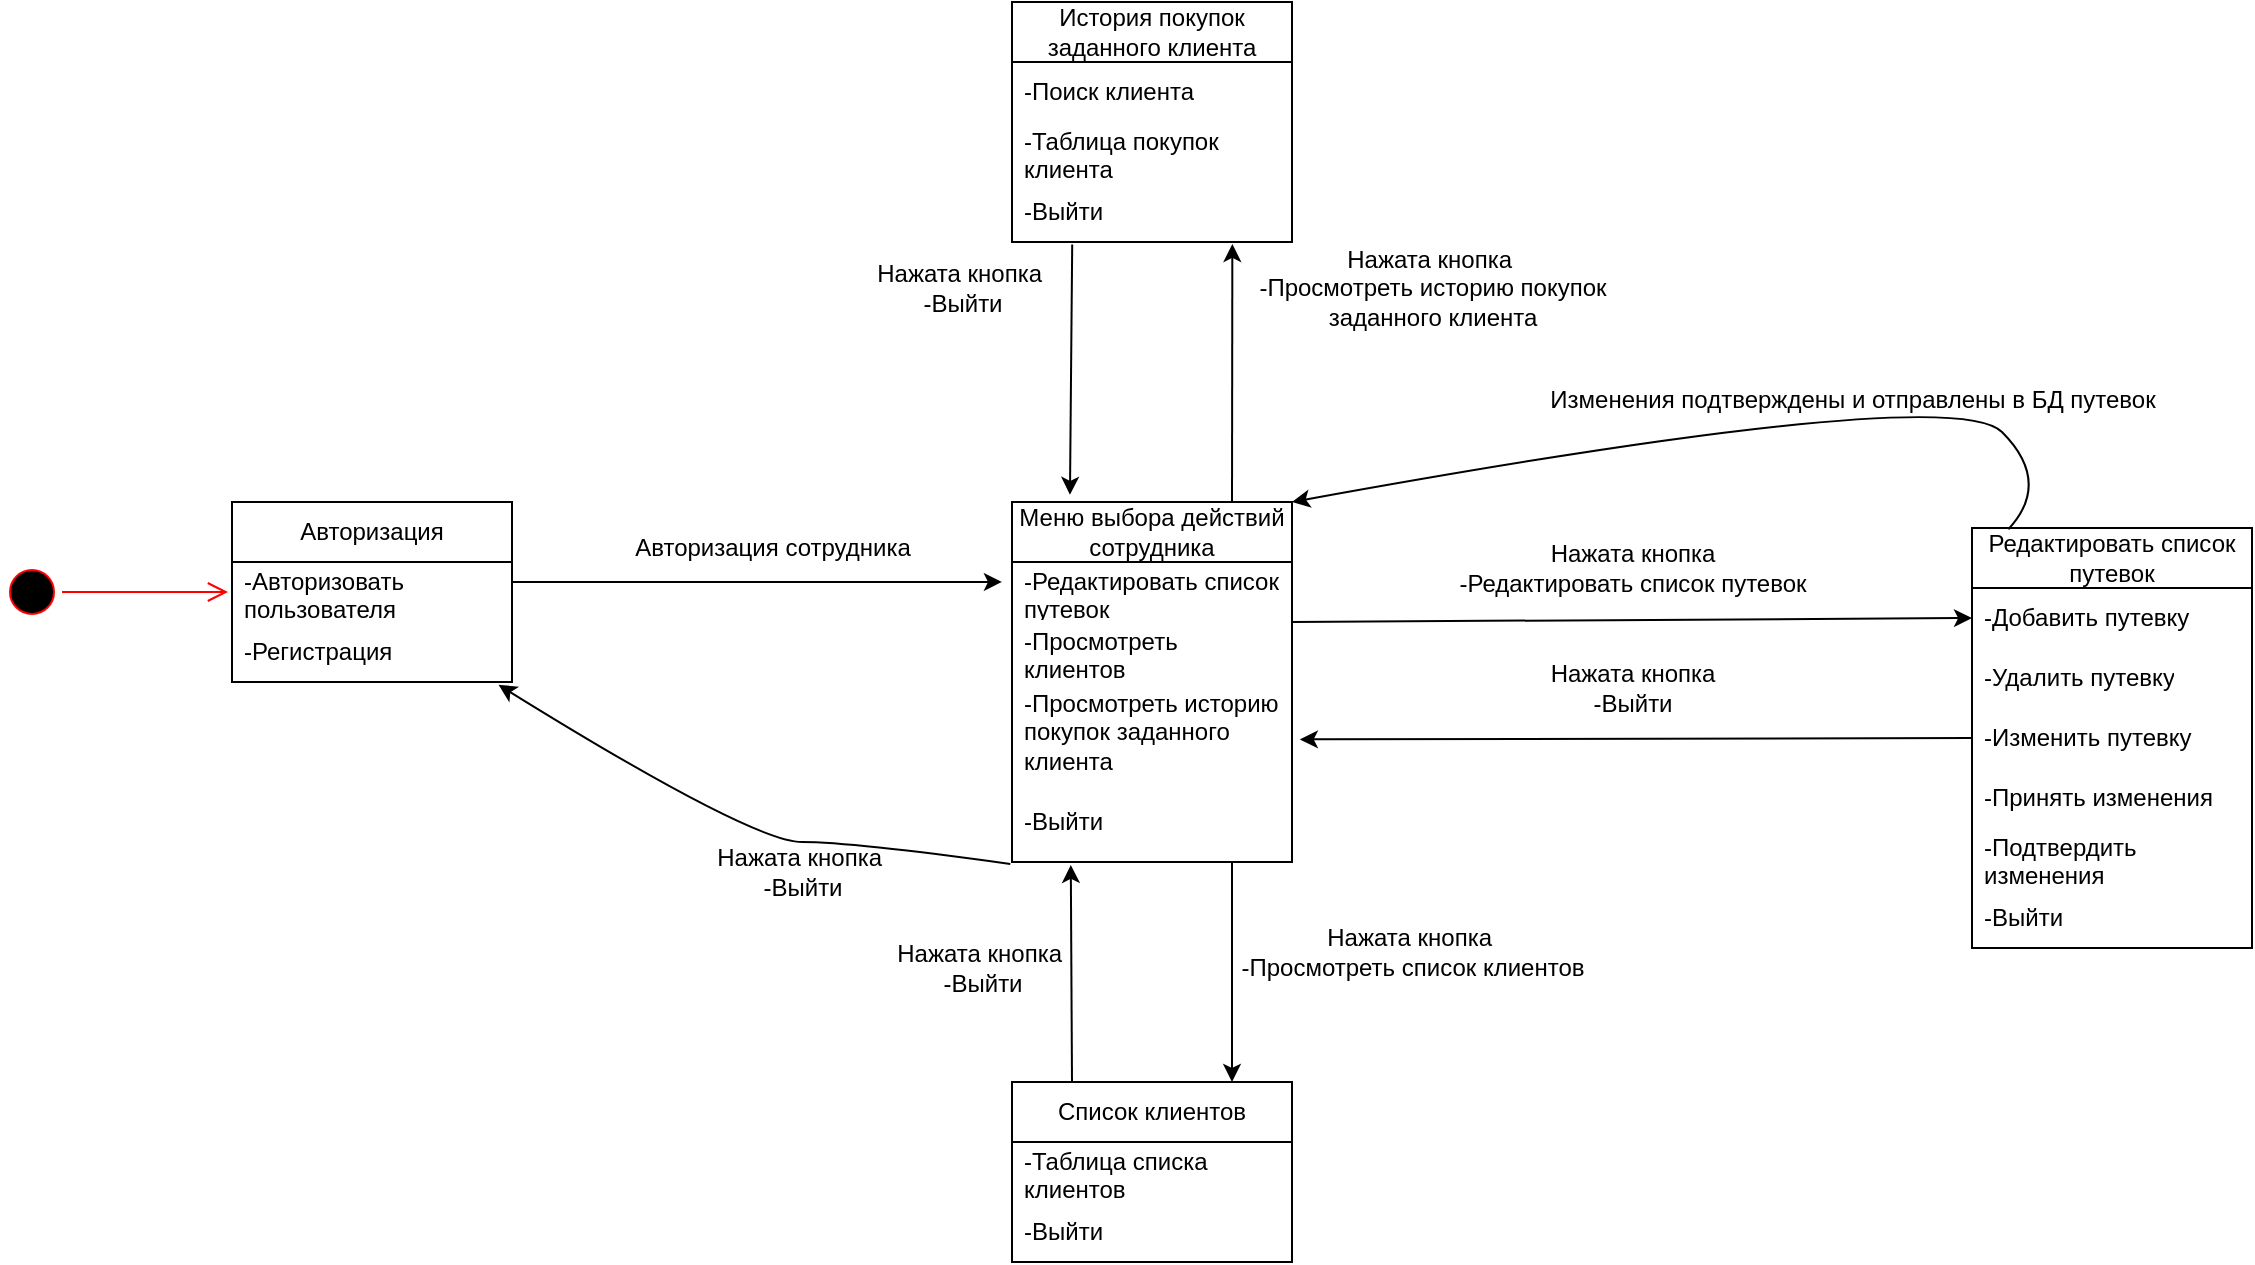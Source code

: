 <mxfile version="22.1.7" type="github">
  <diagram name="Страница — 1" id="CdA517lCgwH01hD9kOPD">
    <mxGraphModel dx="1661" dy="663" grid="1" gridSize="10" guides="1" tooltips="1" connect="1" arrows="1" fold="1" page="1" pageScale="1" pageWidth="1169" pageHeight="827" math="0" shadow="0">
      <root>
        <mxCell id="0" />
        <mxCell id="1" parent="0" />
        <mxCell id="J9RWOJ7TWWffCbHVTTw_-1" value="" style="ellipse;html=1;shape=startState;fillColor=#000000;strokeColor=#ff0000;" vertex="1" parent="1">
          <mxGeometry x="25" y="510" width="30" height="30" as="geometry" />
        </mxCell>
        <mxCell id="J9RWOJ7TWWffCbHVTTw_-2" value="" style="edgeStyle=orthogonalEdgeStyle;html=1;verticalAlign=bottom;endArrow=open;endSize=8;strokeColor=#ff0000;rounded=0;entryX=-0.011;entryY=0.491;entryDx=0;entryDy=0;entryPerimeter=0;" edge="1" parent="1" source="J9RWOJ7TWWffCbHVTTw_-1">
          <mxGeometry relative="1" as="geometry">
            <mxPoint x="138" y="525" as="targetPoint" />
          </mxGeometry>
        </mxCell>
        <mxCell id="J9RWOJ7TWWffCbHVTTw_-3" value="Авторизация" style="swimlane;fontStyle=0;childLayout=stackLayout;horizontal=1;startSize=30;horizontalStack=0;resizeParent=1;resizeParentMax=0;resizeLast=0;collapsible=1;marginBottom=0;whiteSpace=wrap;html=1;" vertex="1" parent="1">
          <mxGeometry x="140" y="480" width="140" height="90" as="geometry" />
        </mxCell>
        <mxCell id="J9RWOJ7TWWffCbHVTTw_-4" value="-Авторизовать пользователя" style="text;strokeColor=none;fillColor=none;align=left;verticalAlign=middle;spacingLeft=4;spacingRight=4;overflow=hidden;points=[[0,0.5],[1,0.5]];portConstraint=eastwest;rotatable=0;whiteSpace=wrap;html=1;" vertex="1" parent="J9RWOJ7TWWffCbHVTTw_-3">
          <mxGeometry y="30" width="140" height="30" as="geometry" />
        </mxCell>
        <mxCell id="J9RWOJ7TWWffCbHVTTw_-5" value="-Регистрация" style="text;strokeColor=none;fillColor=none;align=left;verticalAlign=middle;spacingLeft=4;spacingRight=4;overflow=hidden;points=[[0,0.5],[1,0.5]];portConstraint=eastwest;rotatable=0;whiteSpace=wrap;html=1;" vertex="1" parent="J9RWOJ7TWWffCbHVTTw_-3">
          <mxGeometry y="60" width="140" height="30" as="geometry" />
        </mxCell>
        <mxCell id="J9RWOJ7TWWffCbHVTTw_-6" value="Меню выбора действий сотрудника" style="swimlane;fontStyle=0;childLayout=stackLayout;horizontal=1;startSize=30;horizontalStack=0;resizeParent=1;resizeParentMax=0;resizeLast=0;collapsible=1;marginBottom=0;whiteSpace=wrap;html=1;" vertex="1" parent="1">
          <mxGeometry x="530" y="480" width="140" height="180" as="geometry" />
        </mxCell>
        <mxCell id="J9RWOJ7TWWffCbHVTTw_-7" value="-Редактировать список путевок" style="text;strokeColor=none;fillColor=none;align=left;verticalAlign=middle;spacingLeft=4;spacingRight=4;overflow=hidden;points=[[0,0.5],[1,0.5]];portConstraint=eastwest;rotatable=0;whiteSpace=wrap;html=1;" vertex="1" parent="J9RWOJ7TWWffCbHVTTw_-6">
          <mxGeometry y="30" width="140" height="30" as="geometry" />
        </mxCell>
        <mxCell id="J9RWOJ7TWWffCbHVTTw_-13" value="-Просмотреть клиентов" style="text;strokeColor=none;fillColor=none;align=left;verticalAlign=middle;spacingLeft=4;spacingRight=4;overflow=hidden;points=[[0,0.5],[1,0.5]];portConstraint=eastwest;rotatable=0;whiteSpace=wrap;html=1;" vertex="1" parent="J9RWOJ7TWWffCbHVTTw_-6">
          <mxGeometry y="60" width="140" height="30" as="geometry" />
        </mxCell>
        <mxCell id="J9RWOJ7TWWffCbHVTTw_-14" value="-Просмотреть историю покупок заданного клиента" style="text;strokeColor=none;fillColor=none;align=left;verticalAlign=middle;spacingLeft=4;spacingRight=4;overflow=hidden;points=[[0,0.5],[1,0.5]];portConstraint=eastwest;rotatable=0;whiteSpace=wrap;html=1;" vertex="1" parent="J9RWOJ7TWWffCbHVTTw_-6">
          <mxGeometry y="90" width="140" height="50" as="geometry" />
        </mxCell>
        <mxCell id="J9RWOJ7TWWffCbHVTTw_-8" value="-Выйти" style="text;strokeColor=none;fillColor=none;align=left;verticalAlign=middle;spacingLeft=4;spacingRight=4;overflow=hidden;points=[[0,0.5],[1,0.5]];portConstraint=eastwest;rotatable=0;whiteSpace=wrap;html=1;" vertex="1" parent="J9RWOJ7TWWffCbHVTTw_-6">
          <mxGeometry y="140" width="140" height="40" as="geometry" />
        </mxCell>
        <mxCell id="J9RWOJ7TWWffCbHVTTw_-11" value="" style="endArrow=classic;html=1;rounded=0;entryX=-0.036;entryY=0.333;entryDx=0;entryDy=0;entryPerimeter=0;exitX=1;exitY=0.333;exitDx=0;exitDy=0;exitPerimeter=0;" edge="1" parent="1" source="J9RWOJ7TWWffCbHVTTw_-4" target="J9RWOJ7TWWffCbHVTTw_-7">
          <mxGeometry width="50" height="50" relative="1" as="geometry">
            <mxPoint x="310" y="540" as="sourcePoint" />
            <mxPoint x="360" y="490" as="targetPoint" />
          </mxGeometry>
        </mxCell>
        <mxCell id="J9RWOJ7TWWffCbHVTTw_-12" value="Авторизация сотрудника" style="text;html=1;align=center;verticalAlign=middle;resizable=0;points=[];autosize=1;strokeColor=none;fillColor=none;" vertex="1" parent="1">
          <mxGeometry x="330" y="488" width="160" height="30" as="geometry" />
        </mxCell>
        <mxCell id="J9RWOJ7TWWffCbHVTTw_-15" value="" style="curved=1;endArrow=classic;html=1;rounded=0;exitX=-0.006;exitY=1.024;exitDx=0;exitDy=0;exitPerimeter=0;entryX=0.952;entryY=1.047;entryDx=0;entryDy=0;entryPerimeter=0;" edge="1" parent="1" source="J9RWOJ7TWWffCbHVTTw_-8" target="J9RWOJ7TWWffCbHVTTw_-5">
          <mxGeometry width="50" height="50" relative="1" as="geometry">
            <mxPoint x="400" y="650" as="sourcePoint" />
            <mxPoint x="450" y="600" as="targetPoint" />
            <Array as="points">
              <mxPoint x="450" y="650" />
              <mxPoint x="400" y="650" />
            </Array>
          </mxGeometry>
        </mxCell>
        <mxCell id="J9RWOJ7TWWffCbHVTTw_-16" value="Нажата кнопка&amp;nbsp;&lt;br&gt;-Выйти" style="text;html=1;align=center;verticalAlign=middle;resizable=0;points=[];autosize=1;strokeColor=none;fillColor=none;" vertex="1" parent="1">
          <mxGeometry x="370" y="645" width="110" height="40" as="geometry" />
        </mxCell>
        <mxCell id="J9RWOJ7TWWffCbHVTTw_-17" value="" style="endArrow=classic;html=1;rounded=0;entryX=0;entryY=0.5;entryDx=0;entryDy=0;" edge="1" parent="1" target="J9RWOJ7TWWffCbHVTTw_-19">
          <mxGeometry width="50" height="50" relative="1" as="geometry">
            <mxPoint x="670" y="540" as="sourcePoint" />
            <mxPoint x="870" y="540" as="targetPoint" />
          </mxGeometry>
        </mxCell>
        <mxCell id="J9RWOJ7TWWffCbHVTTw_-18" value="Редактировать список путевок" style="swimlane;fontStyle=0;childLayout=stackLayout;horizontal=1;startSize=30;horizontalStack=0;resizeParent=1;resizeParentMax=0;resizeLast=0;collapsible=1;marginBottom=0;whiteSpace=wrap;html=1;" vertex="1" parent="1">
          <mxGeometry x="1010" y="493" width="140" height="210" as="geometry" />
        </mxCell>
        <mxCell id="J9RWOJ7TWWffCbHVTTw_-19" value="-Добавить путевку" style="text;strokeColor=none;fillColor=none;align=left;verticalAlign=middle;spacingLeft=4;spacingRight=4;overflow=hidden;points=[[0,0.5],[1,0.5]];portConstraint=eastwest;rotatable=0;whiteSpace=wrap;html=1;" vertex="1" parent="J9RWOJ7TWWffCbHVTTw_-18">
          <mxGeometry y="30" width="140" height="30" as="geometry" />
        </mxCell>
        <mxCell id="J9RWOJ7TWWffCbHVTTw_-20" value="-Удалить путевку" style="text;strokeColor=none;fillColor=none;align=left;verticalAlign=middle;spacingLeft=4;spacingRight=4;overflow=hidden;points=[[0,0.5],[1,0.5]];portConstraint=eastwest;rotatable=0;whiteSpace=wrap;html=1;" vertex="1" parent="J9RWOJ7TWWffCbHVTTw_-18">
          <mxGeometry y="60" width="140" height="30" as="geometry" />
        </mxCell>
        <mxCell id="J9RWOJ7TWWffCbHVTTw_-23" value="-Изменить путевку" style="text;strokeColor=none;fillColor=none;align=left;verticalAlign=middle;spacingLeft=4;spacingRight=4;overflow=hidden;points=[[0,0.5],[1,0.5]];portConstraint=eastwest;rotatable=0;whiteSpace=wrap;html=1;" vertex="1" parent="J9RWOJ7TWWffCbHVTTw_-18">
          <mxGeometry y="90" width="140" height="30" as="geometry" />
        </mxCell>
        <mxCell id="J9RWOJ7TWWffCbHVTTw_-25" value="-Принять изменения" style="text;strokeColor=none;fillColor=none;align=left;verticalAlign=middle;spacingLeft=4;spacingRight=4;overflow=hidden;points=[[0,0.5],[1,0.5]];portConstraint=eastwest;rotatable=0;whiteSpace=wrap;html=1;" vertex="1" parent="J9RWOJ7TWWffCbHVTTw_-18">
          <mxGeometry y="120" width="140" height="30" as="geometry" />
        </mxCell>
        <mxCell id="J9RWOJ7TWWffCbHVTTw_-24" value="-Подтвердить изменения" style="text;strokeColor=none;fillColor=none;align=left;verticalAlign=middle;spacingLeft=4;spacingRight=4;overflow=hidden;points=[[0,0.5],[1,0.5]];portConstraint=eastwest;rotatable=0;whiteSpace=wrap;html=1;" vertex="1" parent="J9RWOJ7TWWffCbHVTTw_-18">
          <mxGeometry y="150" width="140" height="30" as="geometry" />
        </mxCell>
        <mxCell id="J9RWOJ7TWWffCbHVTTw_-22" value="-Выйти" style="text;strokeColor=none;fillColor=none;align=left;verticalAlign=middle;spacingLeft=4;spacingRight=4;overflow=hidden;points=[[0,0.5],[1,0.5]];portConstraint=eastwest;rotatable=0;whiteSpace=wrap;html=1;" vertex="1" parent="J9RWOJ7TWWffCbHVTTw_-18">
          <mxGeometry y="180" width="140" height="30" as="geometry" />
        </mxCell>
        <mxCell id="J9RWOJ7TWWffCbHVTTw_-21" value="Нажата кнопка&lt;br&gt;-Редактировать список путевок" style="text;html=1;align=center;verticalAlign=middle;resizable=0;points=[];autosize=1;strokeColor=none;fillColor=none;" vertex="1" parent="1">
          <mxGeometry x="740" y="493" width="200" height="40" as="geometry" />
        </mxCell>
        <mxCell id="J9RWOJ7TWWffCbHVTTw_-26" value="" style="endArrow=classic;html=1;rounded=0;entryX=1.028;entryY=0.574;entryDx=0;entryDy=0;entryPerimeter=0;exitX=0;exitY=0.5;exitDx=0;exitDy=0;" edge="1" parent="1" source="J9RWOJ7TWWffCbHVTTw_-23" target="J9RWOJ7TWWffCbHVTTw_-14">
          <mxGeometry width="50" height="50" relative="1" as="geometry">
            <mxPoint x="950" y="650" as="sourcePoint" />
            <mxPoint x="1000" y="600" as="targetPoint" />
          </mxGeometry>
        </mxCell>
        <mxCell id="J9RWOJ7TWWffCbHVTTw_-27" value="Нажата кнопка&lt;br&gt;-Выйти" style="text;html=1;align=center;verticalAlign=middle;resizable=0;points=[];autosize=1;strokeColor=none;fillColor=none;" vertex="1" parent="1">
          <mxGeometry x="785" y="553" width="110" height="40" as="geometry" />
        </mxCell>
        <mxCell id="J9RWOJ7TWWffCbHVTTw_-28" value="" style="curved=1;endArrow=classic;html=1;rounded=0;entryX=1;entryY=0;entryDx=0;entryDy=0;exitX=0.13;exitY=0.003;exitDx=0;exitDy=0;exitPerimeter=0;" edge="1" parent="1" source="J9RWOJ7TWWffCbHVTTw_-18" target="J9RWOJ7TWWffCbHVTTw_-6">
          <mxGeometry width="50" height="50" relative="1" as="geometry">
            <mxPoint x="1010" y="490" as="sourcePoint" />
            <mxPoint x="1050" y="420" as="targetPoint" />
            <Array as="points">
              <mxPoint x="1050" y="470" />
              <mxPoint x="1000" y="420" />
            </Array>
          </mxGeometry>
        </mxCell>
        <mxCell id="J9RWOJ7TWWffCbHVTTw_-29" value="Изменения подтверждены и отправлены в БД путевок" style="text;html=1;align=center;verticalAlign=middle;resizable=0;points=[];autosize=1;strokeColor=none;fillColor=none;" vertex="1" parent="1">
          <mxGeometry x="785" y="414" width="330" height="30" as="geometry" />
        </mxCell>
        <mxCell id="J9RWOJ7TWWffCbHVTTw_-30" value="" style="endArrow=classic;html=1;rounded=0;" edge="1" parent="1">
          <mxGeometry width="50" height="50" relative="1" as="geometry">
            <mxPoint x="640" y="660" as="sourcePoint" />
            <mxPoint x="640" y="770" as="targetPoint" />
            <Array as="points">
              <mxPoint x="640" y="720" />
            </Array>
          </mxGeometry>
        </mxCell>
        <mxCell id="J9RWOJ7TWWffCbHVTTw_-31" value="Список клиентов" style="swimlane;fontStyle=0;childLayout=stackLayout;horizontal=1;startSize=30;horizontalStack=0;resizeParent=1;resizeParentMax=0;resizeLast=0;collapsible=1;marginBottom=0;whiteSpace=wrap;html=1;" vertex="1" parent="1">
          <mxGeometry x="530" y="770" width="140" height="90" as="geometry" />
        </mxCell>
        <mxCell id="J9RWOJ7TWWffCbHVTTw_-32" value="-Таблица списка клиентов" style="text;strokeColor=none;fillColor=none;align=left;verticalAlign=middle;spacingLeft=4;spacingRight=4;overflow=hidden;points=[[0,0.5],[1,0.5]];portConstraint=eastwest;rotatable=0;whiteSpace=wrap;html=1;" vertex="1" parent="J9RWOJ7TWWffCbHVTTw_-31">
          <mxGeometry y="30" width="140" height="30" as="geometry" />
        </mxCell>
        <mxCell id="J9RWOJ7TWWffCbHVTTw_-33" value="-Выйти" style="text;strokeColor=none;fillColor=none;align=left;verticalAlign=middle;spacingLeft=4;spacingRight=4;overflow=hidden;points=[[0,0.5],[1,0.5]];portConstraint=eastwest;rotatable=0;whiteSpace=wrap;html=1;" vertex="1" parent="J9RWOJ7TWWffCbHVTTw_-31">
          <mxGeometry y="60" width="140" height="30" as="geometry" />
        </mxCell>
        <mxCell id="J9RWOJ7TWWffCbHVTTw_-34" value="" style="endArrow=classic;html=1;rounded=0;entryX=0.21;entryY=1.036;entryDx=0;entryDy=0;entryPerimeter=0;" edge="1" parent="1" target="J9RWOJ7TWWffCbHVTTw_-8">
          <mxGeometry width="50" height="50" relative="1" as="geometry">
            <mxPoint x="560" y="770" as="sourcePoint" />
            <mxPoint x="610" y="720" as="targetPoint" />
          </mxGeometry>
        </mxCell>
        <mxCell id="J9RWOJ7TWWffCbHVTTw_-35" value="Нажата кнопка&amp;nbsp;&lt;br&gt;-Просмотреть список клиентов" style="text;html=1;align=center;verticalAlign=middle;resizable=0;points=[];autosize=1;strokeColor=none;fillColor=none;" vertex="1" parent="1">
          <mxGeometry x="630" y="685" width="200" height="40" as="geometry" />
        </mxCell>
        <mxCell id="J9RWOJ7TWWffCbHVTTw_-36" value="Нажата кнопка&amp;nbsp;&lt;br&gt;-Выйти" style="text;html=1;align=center;verticalAlign=middle;resizable=0;points=[];autosize=1;strokeColor=none;fillColor=none;" vertex="1" parent="1">
          <mxGeometry x="460" y="693" width="110" height="40" as="geometry" />
        </mxCell>
        <mxCell id="J9RWOJ7TWWffCbHVTTw_-37" value="История покупок заданного клиента" style="swimlane;fontStyle=0;childLayout=stackLayout;horizontal=1;startSize=30;horizontalStack=0;resizeParent=1;resizeParentMax=0;resizeLast=0;collapsible=1;marginBottom=0;whiteSpace=wrap;html=1;" vertex="1" parent="1">
          <mxGeometry x="530" y="230" width="140" height="120" as="geometry" />
        </mxCell>
        <mxCell id="J9RWOJ7TWWffCbHVTTw_-38" value="-Поиск клиента" style="text;strokeColor=none;fillColor=none;align=left;verticalAlign=middle;spacingLeft=4;spacingRight=4;overflow=hidden;points=[[0,0.5],[1,0.5]];portConstraint=eastwest;rotatable=0;whiteSpace=wrap;html=1;" vertex="1" parent="J9RWOJ7TWWffCbHVTTw_-37">
          <mxGeometry y="30" width="140" height="30" as="geometry" />
        </mxCell>
        <mxCell id="J9RWOJ7TWWffCbHVTTw_-42" value="-Таблица покупок клиента" style="text;strokeColor=none;fillColor=none;align=left;verticalAlign=middle;spacingLeft=4;spacingRight=4;overflow=hidden;points=[[0,0.5],[1,0.5]];portConstraint=eastwest;rotatable=0;whiteSpace=wrap;html=1;" vertex="1" parent="J9RWOJ7TWWffCbHVTTw_-37">
          <mxGeometry y="60" width="140" height="30" as="geometry" />
        </mxCell>
        <mxCell id="J9RWOJ7TWWffCbHVTTw_-39" value="-Выйти" style="text;strokeColor=none;fillColor=none;align=left;verticalAlign=middle;spacingLeft=4;spacingRight=4;overflow=hidden;points=[[0,0.5],[1,0.5]];portConstraint=eastwest;rotatable=0;whiteSpace=wrap;html=1;" vertex="1" parent="J9RWOJ7TWWffCbHVTTw_-37">
          <mxGeometry y="90" width="140" height="30" as="geometry" />
        </mxCell>
        <mxCell id="J9RWOJ7TWWffCbHVTTw_-40" value="" style="endArrow=classic;html=1;rounded=0;entryX=0.787;entryY=1.033;entryDx=0;entryDy=0;entryPerimeter=0;" edge="1" parent="1" target="J9RWOJ7TWWffCbHVTTw_-39">
          <mxGeometry width="50" height="50" relative="1" as="geometry">
            <mxPoint x="640" y="480" as="sourcePoint" />
            <mxPoint x="690" y="430" as="targetPoint" />
          </mxGeometry>
        </mxCell>
        <mxCell id="J9RWOJ7TWWffCbHVTTw_-41" value="Нажата кнопка&amp;nbsp;&lt;br&gt;-Просмотреть историю покупок &lt;br&gt;заданного клиента" style="text;html=1;align=center;verticalAlign=middle;resizable=0;points=[];autosize=1;strokeColor=none;fillColor=none;" vertex="1" parent="1">
          <mxGeometry x="640" y="343" width="200" height="60" as="geometry" />
        </mxCell>
        <mxCell id="J9RWOJ7TWWffCbHVTTw_-43" value="" style="endArrow=classic;html=1;rounded=0;exitX=0.215;exitY=1.043;exitDx=0;exitDy=0;exitPerimeter=0;entryX=0.207;entryY=-0.02;entryDx=0;entryDy=0;entryPerimeter=0;" edge="1" parent="1" source="J9RWOJ7TWWffCbHVTTw_-39" target="J9RWOJ7TWWffCbHVTTw_-6">
          <mxGeometry width="50" height="50" relative="1" as="geometry">
            <mxPoint x="560" y="430" as="sourcePoint" />
            <mxPoint x="610" y="380" as="targetPoint" />
          </mxGeometry>
        </mxCell>
        <mxCell id="J9RWOJ7TWWffCbHVTTw_-44" value="Нажата кнопка&amp;nbsp;&lt;br&gt;-Выйти" style="text;html=1;align=center;verticalAlign=middle;resizable=0;points=[];autosize=1;strokeColor=none;fillColor=none;" vertex="1" parent="1">
          <mxGeometry x="450" y="353" width="110" height="40" as="geometry" />
        </mxCell>
      </root>
    </mxGraphModel>
  </diagram>
</mxfile>
